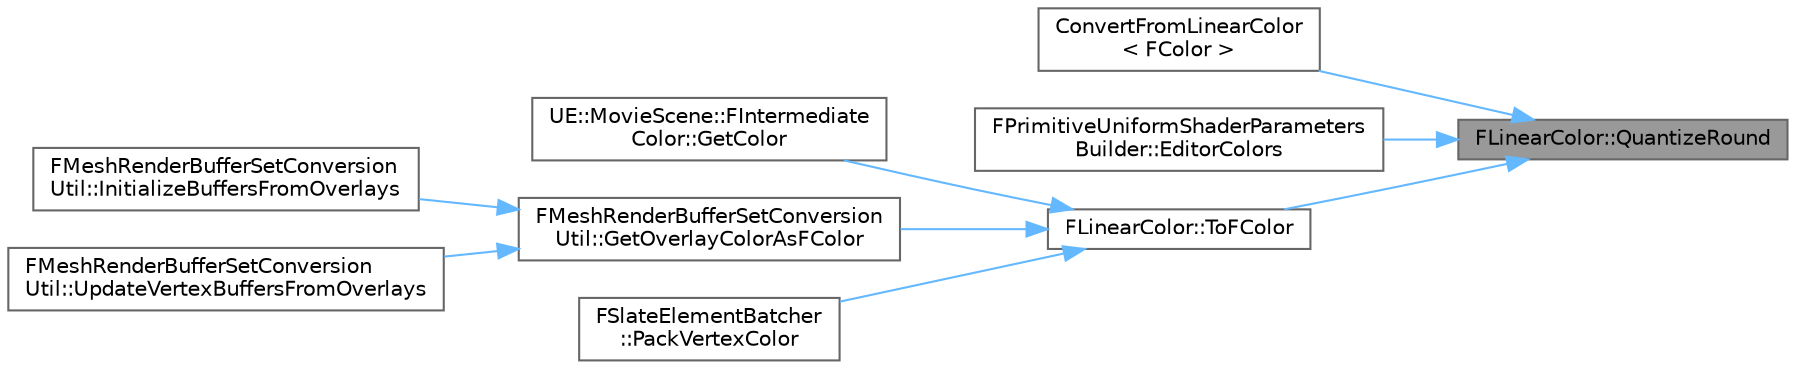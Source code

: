 digraph "FLinearColor::QuantizeRound"
{
 // INTERACTIVE_SVG=YES
 // LATEX_PDF_SIZE
  bgcolor="transparent";
  edge [fontname=Helvetica,fontsize=10,labelfontname=Helvetica,labelfontsize=10];
  node [fontname=Helvetica,fontsize=10,shape=box,height=0.2,width=0.4];
  rankdir="RL";
  Node1 [id="Node000001",label="FLinearColor::QuantizeRound",height=0.2,width=0.4,color="gray40", fillcolor="grey60", style="filled", fontcolor="black",tooltip="Quantizes the linear color with rounding and returns the result as a FColor."];
  Node1 -> Node2 [id="edge1_Node000001_Node000002",dir="back",color="steelblue1",style="solid",tooltip=" "];
  Node2 [id="Node000002",label="ConvertFromLinearColor\l\< FColor \>",height=0.2,width=0.4,color="grey40", fillcolor="white", style="filled",URL="$d8/d75/PrecomputedVolumetricLightmap_8h.html#aa654952bcd6dde6867ba37b92c46af8a",tooltip=" "];
  Node1 -> Node3 [id="edge2_Node000001_Node000003",dir="back",color="steelblue1",style="solid",tooltip=" "];
  Node3 [id="Node000003",label="FPrimitiveUniformShaderParameters\lBuilder::EditorColors",height=0.2,width=0.4,color="grey40", fillcolor="white", style="filled",URL="$d3/dc5/structFPrimitiveUniformShaderParametersBuilder.html#a682e0fb467a00229bf06fc57447e7eb3",tooltip=" "];
  Node1 -> Node4 [id="edge3_Node000001_Node000004",dir="back",color="steelblue1",style="solid",tooltip=" "];
  Node4 [id="Node000004",label="FLinearColor::ToFColor",height=0.2,width=0.4,color="grey40", fillcolor="white", style="filled",URL="$d5/dd9/structFLinearColor.html#a8dce7f0fb360491c2cb693a3bf8dfc81",tooltip=" "];
  Node4 -> Node5 [id="edge4_Node000004_Node000005",dir="back",color="steelblue1",style="solid",tooltip=" "];
  Node5 [id="Node000005",label="UE::MovieScene::FIntermediate\lColor::GetColor",height=0.2,width=0.4,color="grey40", fillcolor="white", style="filled",URL="$d8/d13/structUE_1_1MovieScene_1_1FIntermediateColor.html#a7fb621e70ee97ed4a395deebb4706337",tooltip=" "];
  Node4 -> Node6 [id="edge5_Node000004_Node000006",dir="back",color="steelblue1",style="solid",tooltip=" "];
  Node6 [id="Node000006",label="FMeshRenderBufferSetConversion\lUtil::GetOverlayColorAsFColor",height=0.2,width=0.4,color="grey40", fillcolor="white", style="filled",URL="$d9/d3f/structFMeshRenderBufferSetConversionUtil.html#a8847ed92ad164a224ecf1dbda49719f6",tooltip="Get the overlay color the FColor, respecting the ColorSpaceTransformMode utilizing the VertexColorRem..."];
  Node6 -> Node7 [id="edge6_Node000006_Node000007",dir="back",color="steelblue1",style="solid",tooltip=" "];
  Node7 [id="Node000007",label="FMeshRenderBufferSetConversion\lUtil::InitializeBuffersFromOverlays",height=0.2,width=0.4,color="grey40", fillcolor="white", style="filled",URL="$d9/d3f/structFMeshRenderBufferSetConversionUtil.html#ac2a9220c7dd07dbc583f033aab1deee8",tooltip="Initialize rendering buffers from given attribute overlays."];
  Node6 -> Node8 [id="edge7_Node000006_Node000008",dir="back",color="steelblue1",style="solid",tooltip=" "];
  Node8 [id="Node000008",label="FMeshRenderBufferSetConversion\lUtil::UpdateVertexBuffersFromOverlays",height=0.2,width=0.4,color="grey40", fillcolor="white", style="filled",URL="$d9/d3f/structFMeshRenderBufferSetConversionUtil.html#a7c3ba857fc55a1d71f749189cf6bcd5b",tooltip="Update vertex positions/normals/colors of an existing set of render buffers."];
  Node4 -> Node9 [id="edge8_Node000004_Node000009",dir="back",color="steelblue1",style="solid",tooltip=" "];
  Node9 [id="Node000009",label="FSlateElementBatcher\l::PackVertexColor",height=0.2,width=0.4,color="grey40", fillcolor="white", style="filled",URL="$db/da1/classFSlateElementBatcher.html#ad1edfd05d7fb1e155352cb27ddd188bb",tooltip=" "];
}
